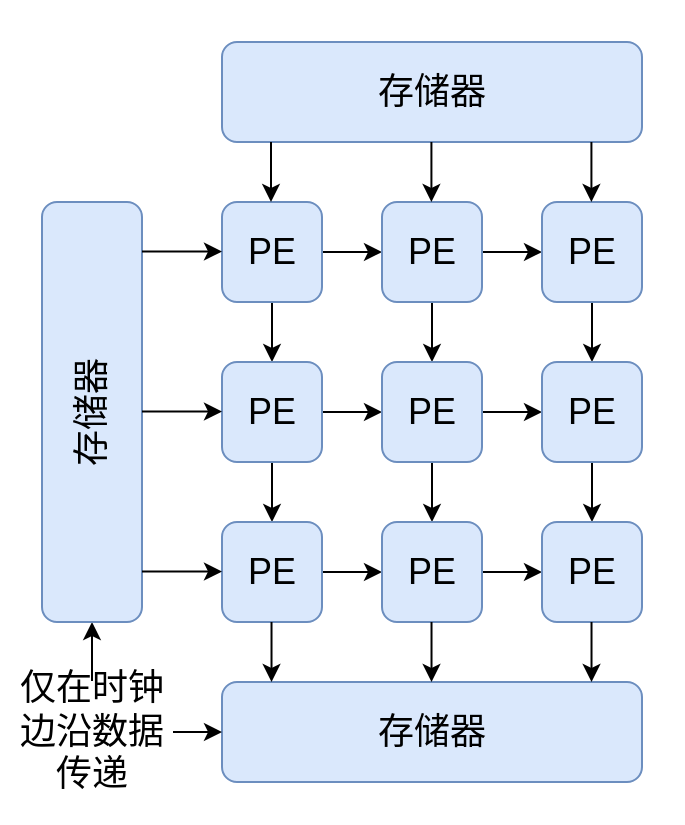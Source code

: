<mxfile version="13.9.9" type="device"><diagram id="_giCwuu0TeqNeR3kzFE7" name="第 1 页"><mxGraphModel dx="928" dy="680" grid="1" gridSize="10" guides="1" tooltips="1" connect="1" arrows="1" fold="1" page="1" pageScale="1" pageWidth="1169" pageHeight="827" math="0" shadow="0"><root><mxCell id="0"/><mxCell id="1" parent="0"/><mxCell id="SS7WYtc1JlYNf-zN9j70-35" value="" style="rounded=0;whiteSpace=wrap;html=1;strokeColor=#FFFFFF;fontSize=18;" vertex="1" parent="1"><mxGeometry x="130" y="100" width="340" height="410" as="geometry"/></mxCell><mxCell id="SS7WYtc1JlYNf-zN9j70-23" style="edgeStyle=orthogonalEdgeStyle;rounded=0;orthogonalLoop=1;jettySize=auto;html=1;exitX=1;exitY=0.5;exitDx=0;exitDy=0;fontSize=18;fontStyle=0" edge="1" parent="1" source="SS7WYtc1JlYNf-zN9j70-2" target="SS7WYtc1JlYNf-zN9j70-3"><mxGeometry relative="1" as="geometry"/></mxCell><mxCell id="SS7WYtc1JlYNf-zN9j70-25" style="edgeStyle=orthogonalEdgeStyle;rounded=0;orthogonalLoop=1;jettySize=auto;html=1;exitX=0.5;exitY=1;exitDx=0;exitDy=0;entryX=0.5;entryY=0;entryDx=0;entryDy=0;fontSize=18;fontStyle=0" edge="1" parent="1" source="SS7WYtc1JlYNf-zN9j70-2" target="SS7WYtc1JlYNf-zN9j70-5"><mxGeometry relative="1" as="geometry"/></mxCell><mxCell id="SS7WYtc1JlYNf-zN9j70-2" value="PE" style="rounded=1;whiteSpace=wrap;html=1;fillColor=#dae8fc;strokeColor=#6c8ebf;fontSize=18;fontStyle=0" vertex="1" parent="1"><mxGeometry x="240" y="200" width="50" height="50" as="geometry"/></mxCell><mxCell id="SS7WYtc1JlYNf-zN9j70-24" style="edgeStyle=orthogonalEdgeStyle;rounded=0;orthogonalLoop=1;jettySize=auto;html=1;exitX=1;exitY=0.5;exitDx=0;exitDy=0;fontSize=18;fontStyle=0" edge="1" parent="1" source="SS7WYtc1JlYNf-zN9j70-3" target="SS7WYtc1JlYNf-zN9j70-4"><mxGeometry relative="1" as="geometry"/></mxCell><mxCell id="SS7WYtc1JlYNf-zN9j70-27" style="edgeStyle=orthogonalEdgeStyle;rounded=0;orthogonalLoop=1;jettySize=auto;html=1;exitX=0.5;exitY=1;exitDx=0;exitDy=0;entryX=0.5;entryY=0;entryDx=0;entryDy=0;fontSize=18;fontStyle=0" edge="1" parent="1" source="SS7WYtc1JlYNf-zN9j70-3" target="SS7WYtc1JlYNf-zN9j70-7"><mxGeometry relative="1" as="geometry"/></mxCell><mxCell id="SS7WYtc1JlYNf-zN9j70-3" value="PE" style="rounded=1;whiteSpace=wrap;html=1;fillColor=#dae8fc;strokeColor=#6c8ebf;fontSize=18;fontStyle=0" vertex="1" parent="1"><mxGeometry x="320" y="200" width="50" height="50" as="geometry"/></mxCell><mxCell id="SS7WYtc1JlYNf-zN9j70-28" style="edgeStyle=orthogonalEdgeStyle;rounded=0;orthogonalLoop=1;jettySize=auto;html=1;exitX=0.5;exitY=1;exitDx=0;exitDy=0;entryX=0.5;entryY=0;entryDx=0;entryDy=0;fontSize=18;fontStyle=0" edge="1" parent="1" source="SS7WYtc1JlYNf-zN9j70-4" target="SS7WYtc1JlYNf-zN9j70-8"><mxGeometry relative="1" as="geometry"/></mxCell><mxCell id="SS7WYtc1JlYNf-zN9j70-4" value="PE" style="rounded=1;whiteSpace=wrap;html=1;fillColor=#dae8fc;strokeColor=#6c8ebf;fontSize=18;fontStyle=0" vertex="1" parent="1"><mxGeometry x="400" y="200" width="50" height="50" as="geometry"/></mxCell><mxCell id="SS7WYtc1JlYNf-zN9j70-26" style="edgeStyle=orthogonalEdgeStyle;rounded=0;orthogonalLoop=1;jettySize=auto;html=1;exitX=0.5;exitY=1;exitDx=0;exitDy=0;entryX=0.5;entryY=0;entryDx=0;entryDy=0;fontSize=18;fontStyle=0" edge="1" parent="1" source="SS7WYtc1JlYNf-zN9j70-5" target="SS7WYtc1JlYNf-zN9j70-6"><mxGeometry relative="1" as="geometry"/></mxCell><mxCell id="SS7WYtc1JlYNf-zN9j70-31" style="edgeStyle=orthogonalEdgeStyle;rounded=0;orthogonalLoop=1;jettySize=auto;html=1;exitX=1;exitY=0.5;exitDx=0;exitDy=0;fontSize=18;fontStyle=0" edge="1" parent="1" source="SS7WYtc1JlYNf-zN9j70-5" target="SS7WYtc1JlYNf-zN9j70-7"><mxGeometry relative="1" as="geometry"/></mxCell><mxCell id="SS7WYtc1JlYNf-zN9j70-5" value="PE" style="rounded=1;whiteSpace=wrap;html=1;fillColor=#dae8fc;strokeColor=#6c8ebf;fontSize=18;fontStyle=0" vertex="1" parent="1"><mxGeometry x="240" y="280" width="50" height="50" as="geometry"/></mxCell><mxCell id="SS7WYtc1JlYNf-zN9j70-33" style="edgeStyle=orthogonalEdgeStyle;rounded=0;orthogonalLoop=1;jettySize=auto;html=1;exitX=1;exitY=0.5;exitDx=0;exitDy=0;fontSize=18;fontStyle=0" edge="1" parent="1" source="SS7WYtc1JlYNf-zN9j70-6" target="SS7WYtc1JlYNf-zN9j70-9"><mxGeometry relative="1" as="geometry"/></mxCell><mxCell id="SS7WYtc1JlYNf-zN9j70-6" value="PE" style="rounded=1;whiteSpace=wrap;html=1;fillColor=#dae8fc;strokeColor=#6c8ebf;fontSize=18;fontStyle=0" vertex="1" parent="1"><mxGeometry x="240" y="360" width="50" height="50" as="geometry"/></mxCell><mxCell id="SS7WYtc1JlYNf-zN9j70-30" style="edgeStyle=orthogonalEdgeStyle;rounded=0;orthogonalLoop=1;jettySize=auto;html=1;exitX=0.5;exitY=1;exitDx=0;exitDy=0;entryX=0.5;entryY=0;entryDx=0;entryDy=0;fontSize=18;fontStyle=0" edge="1" parent="1" source="SS7WYtc1JlYNf-zN9j70-7" target="SS7WYtc1JlYNf-zN9j70-9"><mxGeometry relative="1" as="geometry"/></mxCell><mxCell id="SS7WYtc1JlYNf-zN9j70-32" style="edgeStyle=orthogonalEdgeStyle;rounded=0;orthogonalLoop=1;jettySize=auto;html=1;exitX=1;exitY=0.5;exitDx=0;exitDy=0;entryX=0;entryY=0.5;entryDx=0;entryDy=0;fontSize=18;fontStyle=0" edge="1" parent="1" source="SS7WYtc1JlYNf-zN9j70-7" target="SS7WYtc1JlYNf-zN9j70-8"><mxGeometry relative="1" as="geometry"/></mxCell><mxCell id="SS7WYtc1JlYNf-zN9j70-7" value="PE" style="rounded=1;whiteSpace=wrap;html=1;fillColor=#dae8fc;strokeColor=#6c8ebf;fontSize=18;fontStyle=0" vertex="1" parent="1"><mxGeometry x="320" y="280" width="50" height="50" as="geometry"/></mxCell><mxCell id="SS7WYtc1JlYNf-zN9j70-29" style="edgeStyle=orthogonalEdgeStyle;rounded=0;orthogonalLoop=1;jettySize=auto;html=1;exitX=0.5;exitY=1;exitDx=0;exitDy=0;fontSize=18;fontStyle=0" edge="1" parent="1" source="SS7WYtc1JlYNf-zN9j70-8" target="SS7WYtc1JlYNf-zN9j70-10"><mxGeometry relative="1" as="geometry"/></mxCell><mxCell id="SS7WYtc1JlYNf-zN9j70-8" value="PE" style="rounded=1;whiteSpace=wrap;html=1;fillColor=#dae8fc;strokeColor=#6c8ebf;fontSize=18;fontStyle=0" vertex="1" parent="1"><mxGeometry x="400" y="280" width="50" height="50" as="geometry"/></mxCell><mxCell id="SS7WYtc1JlYNf-zN9j70-34" style="edgeStyle=orthogonalEdgeStyle;rounded=0;orthogonalLoop=1;jettySize=auto;html=1;exitX=1;exitY=0.5;exitDx=0;exitDy=0;fontSize=18;fontStyle=0" edge="1" parent="1" source="SS7WYtc1JlYNf-zN9j70-9" target="SS7WYtc1JlYNf-zN9j70-10"><mxGeometry relative="1" as="geometry"/></mxCell><mxCell id="SS7WYtc1JlYNf-zN9j70-9" value="PE" style="rounded=1;whiteSpace=wrap;html=1;fillColor=#dae8fc;strokeColor=#6c8ebf;fontSize=18;fontStyle=0" vertex="1" parent="1"><mxGeometry x="320" y="360" width="50" height="50" as="geometry"/></mxCell><mxCell id="SS7WYtc1JlYNf-zN9j70-10" value="PE" style="rounded=1;whiteSpace=wrap;html=1;fillColor=#dae8fc;strokeColor=#6c8ebf;fontSize=18;fontStyle=0" vertex="1" parent="1"><mxGeometry x="400" y="360" width="50" height="50" as="geometry"/></mxCell><mxCell id="SS7WYtc1JlYNf-zN9j70-15" style="edgeStyle=orthogonalEdgeStyle;rounded=0;orthogonalLoop=1;jettySize=auto;html=1;exitX=0.5;exitY=0;exitDx=0;exitDy=0;entryX=0.5;entryY=1;entryDx=0;entryDy=0;fontSize=18;fontStyle=0" edge="1" parent="1" source="SS7WYtc1JlYNf-zN9j70-13" target="SS7WYtc1JlYNf-zN9j70-11"><mxGeometry relative="1" as="geometry"/></mxCell><mxCell id="SS7WYtc1JlYNf-zN9j70-11" value="存储器" style="rounded=1;whiteSpace=wrap;html=1;fillColor=#dae8fc;strokeColor=#6c8ebf;fontSize=18;fontStyle=0;horizontal=0;" vertex="1" parent="1"><mxGeometry x="150" y="200" width="50" height="210" as="geometry"/></mxCell><mxCell id="SS7WYtc1JlYNf-zN9j70-12" value="存储器" style="rounded=1;whiteSpace=wrap;html=1;fillColor=#dae8fc;strokeColor=#6c8ebf;fontSize=18;fontStyle=0" vertex="1" parent="1"><mxGeometry x="240" y="440" width="210" height="50" as="geometry"/></mxCell><mxCell id="SS7WYtc1JlYNf-zN9j70-14" style="edgeStyle=orthogonalEdgeStyle;rounded=0;orthogonalLoop=1;jettySize=auto;html=1;exitX=1;exitY=0.5;exitDx=0;exitDy=0;fontSize=18;fontStyle=0" edge="1" parent="1" source="SS7WYtc1JlYNf-zN9j70-13" target="SS7WYtc1JlYNf-zN9j70-12"><mxGeometry relative="1" as="geometry"/></mxCell><mxCell id="SS7WYtc1JlYNf-zN9j70-13" value="仅在时钟边沿数据传递" style="rounded=1;whiteSpace=wrap;html=1;fontSize=18;fontStyle=0;strokeColor=#FFFFFF;" vertex="1" parent="1"><mxGeometry x="135" y="440" width="80" height="50" as="geometry"/></mxCell><mxCell id="SS7WYtc1JlYNf-zN9j70-17" value="" style="endArrow=classic;html=1;fontSize=18;fontStyle=0" edge="1" parent="1"><mxGeometry width="50" height="50" relative="1" as="geometry"><mxPoint x="200" y="384.76" as="sourcePoint"/><mxPoint x="240" y="384.76" as="targetPoint"/></mxGeometry></mxCell><mxCell id="SS7WYtc1JlYNf-zN9j70-18" value="" style="endArrow=classic;html=1;fontSize=18;fontStyle=0" edge="1" parent="1"><mxGeometry width="50" height="50" relative="1" as="geometry"><mxPoint x="200" y="304.76" as="sourcePoint"/><mxPoint x="240" y="304.76" as="targetPoint"/></mxGeometry></mxCell><mxCell id="SS7WYtc1JlYNf-zN9j70-19" value="" style="endArrow=classic;html=1;fontSize=18;fontStyle=0" edge="1" parent="1"><mxGeometry width="50" height="50" relative="1" as="geometry"><mxPoint x="200" y="224.76" as="sourcePoint"/><mxPoint x="240" y="224.76" as="targetPoint"/></mxGeometry></mxCell><mxCell id="SS7WYtc1JlYNf-zN9j70-20" value="" style="endArrow=classic;html=1;fontSize=18;fontStyle=0" edge="1" parent="1"><mxGeometry width="50" height="50" relative="1" as="geometry"><mxPoint x="344.76" y="410" as="sourcePoint"/><mxPoint x="344.76" y="440" as="targetPoint"/></mxGeometry></mxCell><mxCell id="SS7WYtc1JlYNf-zN9j70-21" value="" style="endArrow=classic;html=1;fontSize=18;fontStyle=0" edge="1" parent="1"><mxGeometry width="50" height="50" relative="1" as="geometry"><mxPoint x="424.76" y="410" as="sourcePoint"/><mxPoint x="424.76" y="440" as="targetPoint"/></mxGeometry></mxCell><mxCell id="SS7WYtc1JlYNf-zN9j70-22" value="" style="endArrow=classic;html=1;fontSize=18;fontStyle=0" edge="1" parent="1"><mxGeometry width="50" height="50" relative="1" as="geometry"><mxPoint x="264.76" y="410" as="sourcePoint"/><mxPoint x="264.76" y="440" as="targetPoint"/></mxGeometry></mxCell><mxCell id="SS7WYtc1JlYNf-zN9j70-37" value="存储器" style="rounded=1;whiteSpace=wrap;html=1;fillColor=#dae8fc;strokeColor=#6c8ebf;fontSize=18;fontStyle=0" vertex="1" parent="1"><mxGeometry x="240" y="120" width="210" height="50" as="geometry"/></mxCell><mxCell id="SS7WYtc1JlYNf-zN9j70-38" value="" style="endArrow=classic;html=1;fontSize=18;fontStyle=0" edge="1" parent="1"><mxGeometry width="50" height="50" relative="1" as="geometry"><mxPoint x="264.5" y="170" as="sourcePoint"/><mxPoint x="264.5" y="200" as="targetPoint"/></mxGeometry></mxCell><mxCell id="SS7WYtc1JlYNf-zN9j70-39" value="" style="endArrow=classic;html=1;fontSize=18;fontStyle=0" edge="1" parent="1"><mxGeometry width="50" height="50" relative="1" as="geometry"><mxPoint x="344.71" y="170" as="sourcePoint"/><mxPoint x="344.71" y="200" as="targetPoint"/></mxGeometry></mxCell><mxCell id="SS7WYtc1JlYNf-zN9j70-40" value="" style="endArrow=classic;html=1;fontSize=18;fontStyle=0" edge="1" parent="1"><mxGeometry width="50" height="50" relative="1" as="geometry"><mxPoint x="424.71" y="170" as="sourcePoint"/><mxPoint x="424.71" y="200" as="targetPoint"/></mxGeometry></mxCell></root></mxGraphModel></diagram></mxfile>